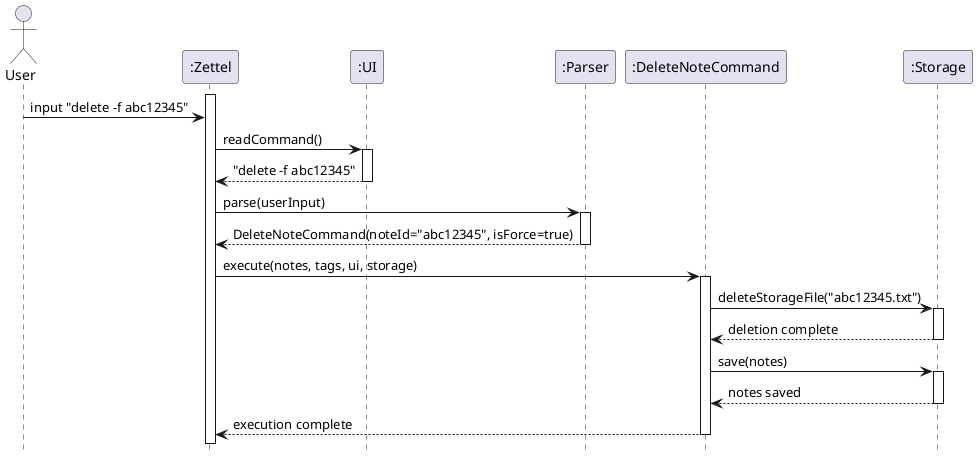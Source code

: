 @startuml ParserSequence
hide footbox

actor User
participant ":Zettel"
participant ":UI"
participant ":Parser"
participant ":DeleteNoteCommand"
participant ":Storage"

activate ":Zettel"

User -> ":Zettel": input "delete -f abc12345"
":Zettel" -> ":UI": readCommand()
activate ":UI"
":UI" --> ":Zettel": "delete -f abc12345"
deactivate ":UI"

":Zettel" -> ":Parser": parse(userInput)
activate ":Parser"
":Parser" --> ":Zettel": DeleteNoteCommand(noteId="abc12345", isForce=true)
deactivate ":Parser"

":Zettel" -> ":DeleteNoteCommand": execute(notes, tags, ui, storage)
activate ":DeleteNoteCommand"

":DeleteNoteCommand" -> ":Storage": deleteStorageFile("abc12345.txt")
activate ":Storage"
":Storage" --> ":DeleteNoteCommand": deletion complete
deactivate ":Storage"

":DeleteNoteCommand" -> ":Storage": save(notes)
activate ":Storage"
":Storage" --> ":DeleteNoteCommand": notes saved
deactivate ":Storage"

":DeleteNoteCommand" --> ":Zettel": execution complete
deactivate ":DeleteNoteCommand"

@enduml

